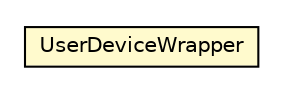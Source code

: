 #!/usr/local/bin/dot
#
# Class diagram 
# Generated by UMLGraph version R5_6-24-gf6e263 (http://www.umlgraph.org/)
#

digraph G {
	edge [fontname="Helvetica",fontsize=10,labelfontname="Helvetica",labelfontsize=10];
	node [fontname="Helvetica",fontsize=10,shape=plaintext];
	nodesep=0.25;
	ranksep=0.5;
	// org.universAAL.security.session.manager.helpers.UserDeviceWrapper
	c8369168 [label=<<table title="org.universAAL.security.session.manager.helpers.UserDeviceWrapper" border="0" cellborder="1" cellspacing="0" cellpadding="2" port="p" bgcolor="lemonChiffon" href="./UserDeviceWrapper.html">
		<tr><td><table border="0" cellspacing="0" cellpadding="1">
<tr><td align="center" balign="center"> UserDeviceWrapper </td></tr>
		</table></td></tr>
		</table>>, URL="./UserDeviceWrapper.html", fontname="Helvetica", fontcolor="black", fontsize=10.0];
}

